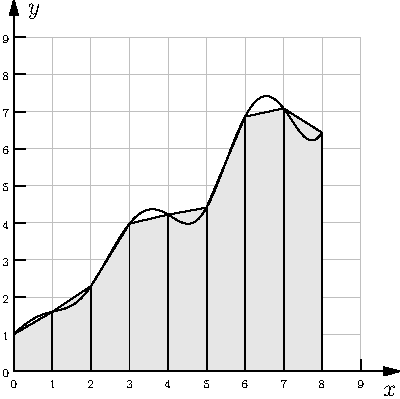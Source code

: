size(200,200,IgnoreAspect);
import graph;





int[] xgrid = {0,1,2,3,4,5,6,7,8,9};
int[] ygrid = {0,1,2,3,4,5,6,7,8,9};

pen pengrid = mediumgrey + linewidth(.25);

pen ticks = fontsize(6);

for(int p : xgrid){
	pair f(real x){
		return (p,x);
	}
	draw(graph(f,min(ygrid),max(ygrid)),pengrid);
	xtick("$"+ string(p)+"$",p,ticks);
}

for(int p : ygrid){
	real f(real x){
		return p;
	}
	draw(graph(f,min(xgrid),max(xgrid)),pengrid);
	ytick("$"+ string(p)+"$",p,ticks);
}


xaxis(Label("$x$",align=2S),0,10,EndArrow,above=true);
yaxis(Label("$y$",align=2E),0,10,EndArrow,above = true);





real f(real x){
 return (x+1)*sqrt(1-1/2*sin(x)^2);//sqrt(1-2*x^2)/sqrt(1-x^2);
}



int steps = 8;

for(int p=0;p<steps;++p){

    //real midp = (p*8/steps+((p+1)*8/steps))/2;

    path c = (p*8/steps,0)--(p*8/steps,f(p*8/steps))--((p+1)*8/steps,f((p+1)*8/steps))--((p+1)*8/steps,0)--cycle;

    fill(c,lightgrey);
    draw(c);

}







draw(graph(f,0,8));












